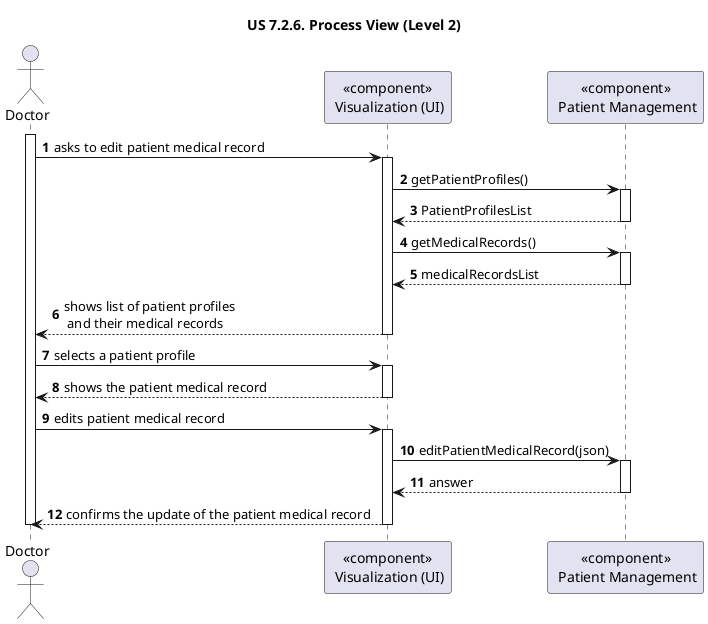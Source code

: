 @startuml
'https://plantuml.com/sequence-diagram

title "US 7.2.6. Process View (Level 2)"

autonumber
actor Doctor as DOC
participant "<<component>>\n Visualization (UI)" as UI
participant "<<component>>\n Patient Management" as BACK

activate DOC
DOC-> UI : asks to edit patient medical record
activate UI

UI -> BACK : getPatientProfiles()
activate BACK

BACK --> UI : PatientProfilesList
deactivate BACK

UI -> BACK : getMedicalRecords()
activate BACK

BACK --> UI : medicalRecordsList
deactivate BACK

DOC <-- UI : shows list of patient profiles\n and their medical records
deactivate UI


DOC-> UI : selects a patient profile
activate UI

DOC <-- UI : shows the patient medical record
deactivate UI


DOC -> UI : edits patient medical record
activate UI

UI -> BACK : editPatientMedicalRecord(json)
activate BACK

BACK --> UI : answer
deactivate BACK

DOC <-- UI : confirms the update of the patient medical record
deactivate UI
deactivate DOC

@enduml